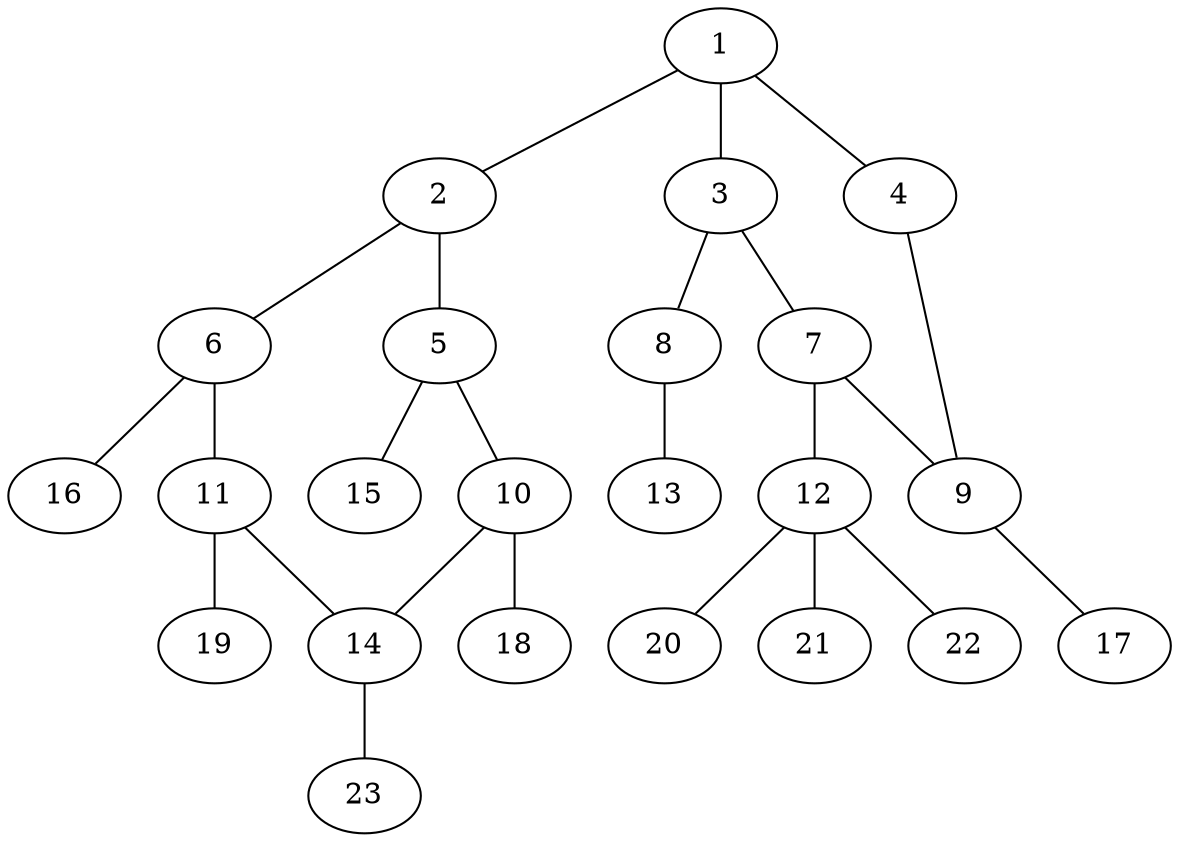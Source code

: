 graph molecule_3392 {
	1	 [chem=C];
	2	 [chem=C];
	1 -- 2	 [valence=1];
	3	 [chem=C];
	1 -- 3	 [valence=2];
	4	 [chem=N];
	1 -- 4	 [valence=1];
	5	 [chem=C];
	2 -- 5	 [valence=1];
	6	 [chem=C];
	2 -- 6	 [valence=2];
	7	 [chem=N];
	3 -- 7	 [valence=1];
	8	 [chem=N];
	3 -- 8	 [valence=1];
	9	 [chem=C];
	4 -- 9	 [valence=2];
	10	 [chem=C];
	5 -- 10	 [valence=2];
	15	 [chem=H];
	5 -- 15	 [valence=1];
	11	 [chem=C];
	6 -- 11	 [valence=1];
	16	 [chem=H];
	6 -- 16	 [valence=1];
	7 -- 9	 [valence=1];
	12	 [chem=C];
	7 -- 12	 [valence=1];
	13	 [chem=O];
	8 -- 13	 [valence=2];
	17	 [chem=H];
	9 -- 17	 [valence=1];
	14	 [chem=C];
	10 -- 14	 [valence=1];
	18	 [chem=H];
	10 -- 18	 [valence=1];
	11 -- 14	 [valence=2];
	19	 [chem=H];
	11 -- 19	 [valence=1];
	20	 [chem=H];
	12 -- 20	 [valence=1];
	21	 [chem=H];
	12 -- 21	 [valence=1];
	22	 [chem=H];
	12 -- 22	 [valence=1];
	23	 [chem=H];
	14 -- 23	 [valence=1];
}
